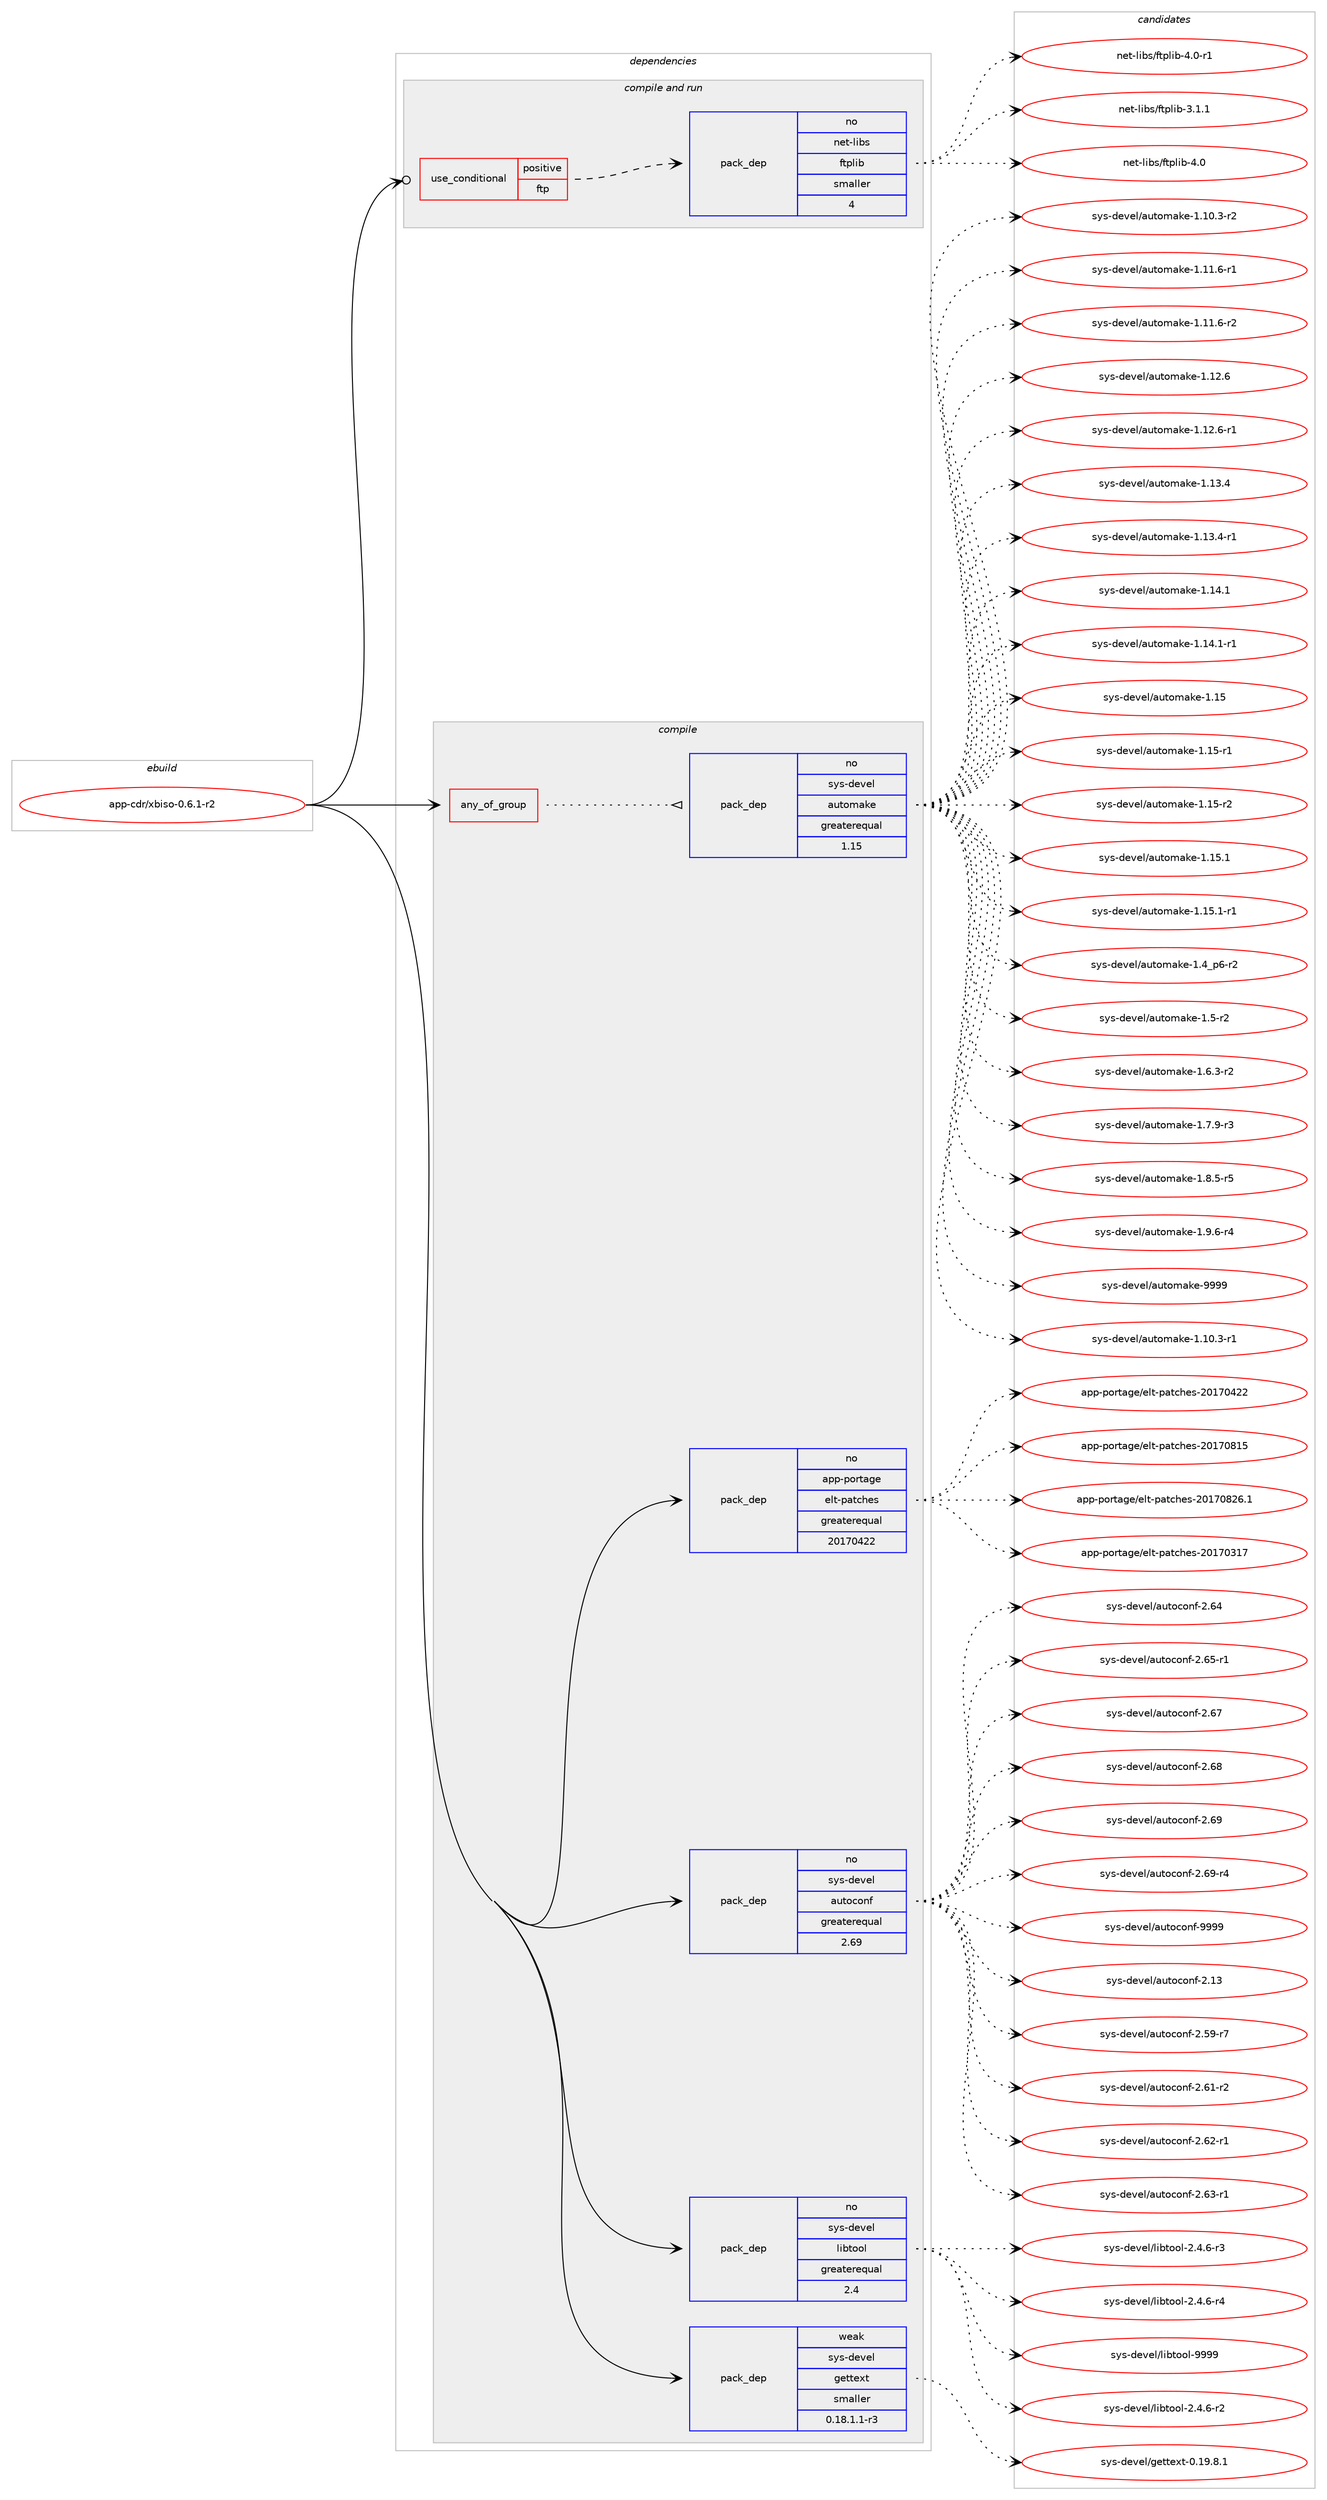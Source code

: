 digraph prolog {

# *************
# Graph options
# *************

newrank=true;
concentrate=true;
compound=true;
graph [rankdir=LR,fontname=Helvetica,fontsize=10,ranksep=1.5];#, ranksep=2.5, nodesep=0.2];
edge  [arrowhead=vee];
node  [fontname=Helvetica,fontsize=10];

# **********
# The ebuild
# **********

subgraph cluster_leftcol {
color=gray;
rank=same;
label=<<i>ebuild</i>>;
id [label="app-cdr/xbiso-0.6.1-r2", color=red, width=4, href="../app-cdr/xbiso-0.6.1-r2.svg"];
}

# ****************
# The dependencies
# ****************

subgraph cluster_midcol {
color=gray;
label=<<i>dependencies</i>>;
subgraph cluster_compile {
fillcolor="#eeeeee";
style=filled;
label=<<i>compile</i>>;
subgraph any215 {
dependency11947 [label=<<TABLE BORDER="0" CELLBORDER="1" CELLSPACING="0" CELLPADDING="4"><TR><TD CELLPADDING="10">any_of_group</TD></TR></TABLE>>, shape=none, color=red];subgraph pack8529 {
dependency11948 [label=<<TABLE BORDER="0" CELLBORDER="1" CELLSPACING="0" CELLPADDING="4" WIDTH="220"><TR><TD ROWSPAN="6" CELLPADDING="30">pack_dep</TD></TR><TR><TD WIDTH="110">no</TD></TR><TR><TD>sys-devel</TD></TR><TR><TD>automake</TD></TR><TR><TD>greaterequal</TD></TR><TR><TD>1.15</TD></TR></TABLE>>, shape=none, color=blue];
}
dependency11947:e -> dependency11948:w [weight=20,style="dotted",arrowhead="oinv"];
}
id:e -> dependency11947:w [weight=20,style="solid",arrowhead="vee"];
subgraph pack8530 {
dependency11949 [label=<<TABLE BORDER="0" CELLBORDER="1" CELLSPACING="0" CELLPADDING="4" WIDTH="220"><TR><TD ROWSPAN="6" CELLPADDING="30">pack_dep</TD></TR><TR><TD WIDTH="110">no</TD></TR><TR><TD>app-portage</TD></TR><TR><TD>elt-patches</TD></TR><TR><TD>greaterequal</TD></TR><TR><TD>20170422</TD></TR></TABLE>>, shape=none, color=blue];
}
id:e -> dependency11949:w [weight=20,style="solid",arrowhead="vee"];
subgraph pack8531 {
dependency11950 [label=<<TABLE BORDER="0" CELLBORDER="1" CELLSPACING="0" CELLPADDING="4" WIDTH="220"><TR><TD ROWSPAN="6" CELLPADDING="30">pack_dep</TD></TR><TR><TD WIDTH="110">no</TD></TR><TR><TD>sys-devel</TD></TR><TR><TD>autoconf</TD></TR><TR><TD>greaterequal</TD></TR><TR><TD>2.69</TD></TR></TABLE>>, shape=none, color=blue];
}
id:e -> dependency11950:w [weight=20,style="solid",arrowhead="vee"];
subgraph pack8532 {
dependency11951 [label=<<TABLE BORDER="0" CELLBORDER="1" CELLSPACING="0" CELLPADDING="4" WIDTH="220"><TR><TD ROWSPAN="6" CELLPADDING="30">pack_dep</TD></TR><TR><TD WIDTH="110">no</TD></TR><TR><TD>sys-devel</TD></TR><TR><TD>libtool</TD></TR><TR><TD>greaterequal</TD></TR><TR><TD>2.4</TD></TR></TABLE>>, shape=none, color=blue];
}
id:e -> dependency11951:w [weight=20,style="solid",arrowhead="vee"];
subgraph pack8533 {
dependency11952 [label=<<TABLE BORDER="0" CELLBORDER="1" CELLSPACING="0" CELLPADDING="4" WIDTH="220"><TR><TD ROWSPAN="6" CELLPADDING="30">pack_dep</TD></TR><TR><TD WIDTH="110">weak</TD></TR><TR><TD>sys-devel</TD></TR><TR><TD>gettext</TD></TR><TR><TD>smaller</TD></TR><TR><TD>0.18.1.1-r3</TD></TR></TABLE>>, shape=none, color=blue];
}
id:e -> dependency11952:w [weight=20,style="solid",arrowhead="vee"];
}
subgraph cluster_compileandrun {
fillcolor="#eeeeee";
style=filled;
label=<<i>compile and run</i>>;
subgraph cond3199 {
dependency11953 [label=<<TABLE BORDER="0" CELLBORDER="1" CELLSPACING="0" CELLPADDING="4"><TR><TD ROWSPAN="3" CELLPADDING="10">use_conditional</TD></TR><TR><TD>positive</TD></TR><TR><TD>ftp</TD></TR></TABLE>>, shape=none, color=red];
subgraph pack8534 {
dependency11954 [label=<<TABLE BORDER="0" CELLBORDER="1" CELLSPACING="0" CELLPADDING="4" WIDTH="220"><TR><TD ROWSPAN="6" CELLPADDING="30">pack_dep</TD></TR><TR><TD WIDTH="110">no</TD></TR><TR><TD>net-libs</TD></TR><TR><TD>ftplib</TD></TR><TR><TD>smaller</TD></TR><TR><TD>4</TD></TR></TABLE>>, shape=none, color=blue];
}
dependency11953:e -> dependency11954:w [weight=20,style="dashed",arrowhead="vee"];
}
id:e -> dependency11953:w [weight=20,style="solid",arrowhead="odotvee"];
}
subgraph cluster_run {
fillcolor="#eeeeee";
style=filled;
label=<<i>run</i>>;
}
}

# **************
# The candidates
# **************

subgraph cluster_choices {
rank=same;
color=gray;
label=<<i>candidates</i>>;

subgraph choice8529 {
color=black;
nodesep=1;
choice11512111545100101118101108479711711611110997107101454946494846514511449 [label="sys-devel/automake-1.10.3-r1", color=red, width=4,href="../sys-devel/automake-1.10.3-r1.svg"];
choice11512111545100101118101108479711711611110997107101454946494846514511450 [label="sys-devel/automake-1.10.3-r2", color=red, width=4,href="../sys-devel/automake-1.10.3-r2.svg"];
choice11512111545100101118101108479711711611110997107101454946494946544511449 [label="sys-devel/automake-1.11.6-r1", color=red, width=4,href="../sys-devel/automake-1.11.6-r1.svg"];
choice11512111545100101118101108479711711611110997107101454946494946544511450 [label="sys-devel/automake-1.11.6-r2", color=red, width=4,href="../sys-devel/automake-1.11.6-r2.svg"];
choice1151211154510010111810110847971171161111099710710145494649504654 [label="sys-devel/automake-1.12.6", color=red, width=4,href="../sys-devel/automake-1.12.6.svg"];
choice11512111545100101118101108479711711611110997107101454946495046544511449 [label="sys-devel/automake-1.12.6-r1", color=red, width=4,href="../sys-devel/automake-1.12.6-r1.svg"];
choice1151211154510010111810110847971171161111099710710145494649514652 [label="sys-devel/automake-1.13.4", color=red, width=4,href="../sys-devel/automake-1.13.4.svg"];
choice11512111545100101118101108479711711611110997107101454946495146524511449 [label="sys-devel/automake-1.13.4-r1", color=red, width=4,href="../sys-devel/automake-1.13.4-r1.svg"];
choice1151211154510010111810110847971171161111099710710145494649524649 [label="sys-devel/automake-1.14.1", color=red, width=4,href="../sys-devel/automake-1.14.1.svg"];
choice11512111545100101118101108479711711611110997107101454946495246494511449 [label="sys-devel/automake-1.14.1-r1", color=red, width=4,href="../sys-devel/automake-1.14.1-r1.svg"];
choice115121115451001011181011084797117116111109971071014549464953 [label="sys-devel/automake-1.15", color=red, width=4,href="../sys-devel/automake-1.15.svg"];
choice1151211154510010111810110847971171161111099710710145494649534511449 [label="sys-devel/automake-1.15-r1", color=red, width=4,href="../sys-devel/automake-1.15-r1.svg"];
choice1151211154510010111810110847971171161111099710710145494649534511450 [label="sys-devel/automake-1.15-r2", color=red, width=4,href="../sys-devel/automake-1.15-r2.svg"];
choice1151211154510010111810110847971171161111099710710145494649534649 [label="sys-devel/automake-1.15.1", color=red, width=4,href="../sys-devel/automake-1.15.1.svg"];
choice11512111545100101118101108479711711611110997107101454946495346494511449 [label="sys-devel/automake-1.15.1-r1", color=red, width=4,href="../sys-devel/automake-1.15.1-r1.svg"];
choice115121115451001011181011084797117116111109971071014549465295112544511450 [label="sys-devel/automake-1.4_p6-r2", color=red, width=4,href="../sys-devel/automake-1.4_p6-r2.svg"];
choice11512111545100101118101108479711711611110997107101454946534511450 [label="sys-devel/automake-1.5-r2", color=red, width=4,href="../sys-devel/automake-1.5-r2.svg"];
choice115121115451001011181011084797117116111109971071014549465446514511450 [label="sys-devel/automake-1.6.3-r2", color=red, width=4,href="../sys-devel/automake-1.6.3-r2.svg"];
choice115121115451001011181011084797117116111109971071014549465546574511451 [label="sys-devel/automake-1.7.9-r3", color=red, width=4,href="../sys-devel/automake-1.7.9-r3.svg"];
choice115121115451001011181011084797117116111109971071014549465646534511453 [label="sys-devel/automake-1.8.5-r5", color=red, width=4,href="../sys-devel/automake-1.8.5-r5.svg"];
choice115121115451001011181011084797117116111109971071014549465746544511452 [label="sys-devel/automake-1.9.6-r4", color=red, width=4,href="../sys-devel/automake-1.9.6-r4.svg"];
choice115121115451001011181011084797117116111109971071014557575757 [label="sys-devel/automake-9999", color=red, width=4,href="../sys-devel/automake-9999.svg"];
dependency11948:e -> choice11512111545100101118101108479711711611110997107101454946494846514511449:w [style=dotted,weight="100"];
dependency11948:e -> choice11512111545100101118101108479711711611110997107101454946494846514511450:w [style=dotted,weight="100"];
dependency11948:e -> choice11512111545100101118101108479711711611110997107101454946494946544511449:w [style=dotted,weight="100"];
dependency11948:e -> choice11512111545100101118101108479711711611110997107101454946494946544511450:w [style=dotted,weight="100"];
dependency11948:e -> choice1151211154510010111810110847971171161111099710710145494649504654:w [style=dotted,weight="100"];
dependency11948:e -> choice11512111545100101118101108479711711611110997107101454946495046544511449:w [style=dotted,weight="100"];
dependency11948:e -> choice1151211154510010111810110847971171161111099710710145494649514652:w [style=dotted,weight="100"];
dependency11948:e -> choice11512111545100101118101108479711711611110997107101454946495146524511449:w [style=dotted,weight="100"];
dependency11948:e -> choice1151211154510010111810110847971171161111099710710145494649524649:w [style=dotted,weight="100"];
dependency11948:e -> choice11512111545100101118101108479711711611110997107101454946495246494511449:w [style=dotted,weight="100"];
dependency11948:e -> choice115121115451001011181011084797117116111109971071014549464953:w [style=dotted,weight="100"];
dependency11948:e -> choice1151211154510010111810110847971171161111099710710145494649534511449:w [style=dotted,weight="100"];
dependency11948:e -> choice1151211154510010111810110847971171161111099710710145494649534511450:w [style=dotted,weight="100"];
dependency11948:e -> choice1151211154510010111810110847971171161111099710710145494649534649:w [style=dotted,weight="100"];
dependency11948:e -> choice11512111545100101118101108479711711611110997107101454946495346494511449:w [style=dotted,weight="100"];
dependency11948:e -> choice115121115451001011181011084797117116111109971071014549465295112544511450:w [style=dotted,weight="100"];
dependency11948:e -> choice11512111545100101118101108479711711611110997107101454946534511450:w [style=dotted,weight="100"];
dependency11948:e -> choice115121115451001011181011084797117116111109971071014549465446514511450:w [style=dotted,weight="100"];
dependency11948:e -> choice115121115451001011181011084797117116111109971071014549465546574511451:w [style=dotted,weight="100"];
dependency11948:e -> choice115121115451001011181011084797117116111109971071014549465646534511453:w [style=dotted,weight="100"];
dependency11948:e -> choice115121115451001011181011084797117116111109971071014549465746544511452:w [style=dotted,weight="100"];
dependency11948:e -> choice115121115451001011181011084797117116111109971071014557575757:w [style=dotted,weight="100"];
}
subgraph choice8530 {
color=black;
nodesep=1;
choice97112112451121111141169710310147101108116451129711699104101115455048495548514955 [label="app-portage/elt-patches-20170317", color=red, width=4,href="../app-portage/elt-patches-20170317.svg"];
choice97112112451121111141169710310147101108116451129711699104101115455048495548525050 [label="app-portage/elt-patches-20170422", color=red, width=4,href="../app-portage/elt-patches-20170422.svg"];
choice97112112451121111141169710310147101108116451129711699104101115455048495548564953 [label="app-portage/elt-patches-20170815", color=red, width=4,href="../app-portage/elt-patches-20170815.svg"];
choice971121124511211111411697103101471011081164511297116991041011154550484955485650544649 [label="app-portage/elt-patches-20170826.1", color=red, width=4,href="../app-portage/elt-patches-20170826.1.svg"];
dependency11949:e -> choice97112112451121111141169710310147101108116451129711699104101115455048495548514955:w [style=dotted,weight="100"];
dependency11949:e -> choice97112112451121111141169710310147101108116451129711699104101115455048495548525050:w [style=dotted,weight="100"];
dependency11949:e -> choice97112112451121111141169710310147101108116451129711699104101115455048495548564953:w [style=dotted,weight="100"];
dependency11949:e -> choice971121124511211111411697103101471011081164511297116991041011154550484955485650544649:w [style=dotted,weight="100"];
}
subgraph choice8531 {
color=black;
nodesep=1;
choice115121115451001011181011084797117116111991111101024550464951 [label="sys-devel/autoconf-2.13", color=red, width=4,href="../sys-devel/autoconf-2.13.svg"];
choice1151211154510010111810110847971171161119911111010245504653574511455 [label="sys-devel/autoconf-2.59-r7", color=red, width=4,href="../sys-devel/autoconf-2.59-r7.svg"];
choice1151211154510010111810110847971171161119911111010245504654494511450 [label="sys-devel/autoconf-2.61-r2", color=red, width=4,href="../sys-devel/autoconf-2.61-r2.svg"];
choice1151211154510010111810110847971171161119911111010245504654504511449 [label="sys-devel/autoconf-2.62-r1", color=red, width=4,href="../sys-devel/autoconf-2.62-r1.svg"];
choice1151211154510010111810110847971171161119911111010245504654514511449 [label="sys-devel/autoconf-2.63-r1", color=red, width=4,href="../sys-devel/autoconf-2.63-r1.svg"];
choice115121115451001011181011084797117116111991111101024550465452 [label="sys-devel/autoconf-2.64", color=red, width=4,href="../sys-devel/autoconf-2.64.svg"];
choice1151211154510010111810110847971171161119911111010245504654534511449 [label="sys-devel/autoconf-2.65-r1", color=red, width=4,href="../sys-devel/autoconf-2.65-r1.svg"];
choice115121115451001011181011084797117116111991111101024550465455 [label="sys-devel/autoconf-2.67", color=red, width=4,href="../sys-devel/autoconf-2.67.svg"];
choice115121115451001011181011084797117116111991111101024550465456 [label="sys-devel/autoconf-2.68", color=red, width=4,href="../sys-devel/autoconf-2.68.svg"];
choice115121115451001011181011084797117116111991111101024550465457 [label="sys-devel/autoconf-2.69", color=red, width=4,href="../sys-devel/autoconf-2.69.svg"];
choice1151211154510010111810110847971171161119911111010245504654574511452 [label="sys-devel/autoconf-2.69-r4", color=red, width=4,href="../sys-devel/autoconf-2.69-r4.svg"];
choice115121115451001011181011084797117116111991111101024557575757 [label="sys-devel/autoconf-9999", color=red, width=4,href="../sys-devel/autoconf-9999.svg"];
dependency11950:e -> choice115121115451001011181011084797117116111991111101024550464951:w [style=dotted,weight="100"];
dependency11950:e -> choice1151211154510010111810110847971171161119911111010245504653574511455:w [style=dotted,weight="100"];
dependency11950:e -> choice1151211154510010111810110847971171161119911111010245504654494511450:w [style=dotted,weight="100"];
dependency11950:e -> choice1151211154510010111810110847971171161119911111010245504654504511449:w [style=dotted,weight="100"];
dependency11950:e -> choice1151211154510010111810110847971171161119911111010245504654514511449:w [style=dotted,weight="100"];
dependency11950:e -> choice115121115451001011181011084797117116111991111101024550465452:w [style=dotted,weight="100"];
dependency11950:e -> choice1151211154510010111810110847971171161119911111010245504654534511449:w [style=dotted,weight="100"];
dependency11950:e -> choice115121115451001011181011084797117116111991111101024550465455:w [style=dotted,weight="100"];
dependency11950:e -> choice115121115451001011181011084797117116111991111101024550465456:w [style=dotted,weight="100"];
dependency11950:e -> choice115121115451001011181011084797117116111991111101024550465457:w [style=dotted,weight="100"];
dependency11950:e -> choice1151211154510010111810110847971171161119911111010245504654574511452:w [style=dotted,weight="100"];
dependency11950:e -> choice115121115451001011181011084797117116111991111101024557575757:w [style=dotted,weight="100"];
}
subgraph choice8532 {
color=black;
nodesep=1;
choice1151211154510010111810110847108105981161111111084550465246544511450 [label="sys-devel/libtool-2.4.6-r2", color=red, width=4,href="../sys-devel/libtool-2.4.6-r2.svg"];
choice1151211154510010111810110847108105981161111111084550465246544511451 [label="sys-devel/libtool-2.4.6-r3", color=red, width=4,href="../sys-devel/libtool-2.4.6-r3.svg"];
choice1151211154510010111810110847108105981161111111084550465246544511452 [label="sys-devel/libtool-2.4.6-r4", color=red, width=4,href="../sys-devel/libtool-2.4.6-r4.svg"];
choice1151211154510010111810110847108105981161111111084557575757 [label="sys-devel/libtool-9999", color=red, width=4,href="../sys-devel/libtool-9999.svg"];
dependency11951:e -> choice1151211154510010111810110847108105981161111111084550465246544511450:w [style=dotted,weight="100"];
dependency11951:e -> choice1151211154510010111810110847108105981161111111084550465246544511451:w [style=dotted,weight="100"];
dependency11951:e -> choice1151211154510010111810110847108105981161111111084550465246544511452:w [style=dotted,weight="100"];
dependency11951:e -> choice1151211154510010111810110847108105981161111111084557575757:w [style=dotted,weight="100"];
}
subgraph choice8533 {
color=black;
nodesep=1;
choice1151211154510010111810110847103101116116101120116454846495746564649 [label="sys-devel/gettext-0.19.8.1", color=red, width=4,href="../sys-devel/gettext-0.19.8.1.svg"];
dependency11952:e -> choice1151211154510010111810110847103101116116101120116454846495746564649:w [style=dotted,weight="100"];
}
subgraph choice8534 {
color=black;
nodesep=1;
choice11010111645108105981154710211611210810598455146494649 [label="net-libs/ftplib-3.1.1", color=red, width=4,href="../net-libs/ftplib-3.1.1.svg"];
choice1101011164510810598115471021161121081059845524648 [label="net-libs/ftplib-4.0", color=red, width=4,href="../net-libs/ftplib-4.0.svg"];
choice11010111645108105981154710211611210810598455246484511449 [label="net-libs/ftplib-4.0-r1", color=red, width=4,href="../net-libs/ftplib-4.0-r1.svg"];
dependency11954:e -> choice11010111645108105981154710211611210810598455146494649:w [style=dotted,weight="100"];
dependency11954:e -> choice1101011164510810598115471021161121081059845524648:w [style=dotted,weight="100"];
dependency11954:e -> choice11010111645108105981154710211611210810598455246484511449:w [style=dotted,weight="100"];
}
}

}
